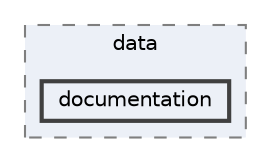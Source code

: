 digraph "apps/cluster/app_tests/unit/data/documentation"
{
 // LATEX_PDF_SIZE
  bgcolor="transparent";
  edge [fontname=Helvetica,fontsize=10,labelfontname=Helvetica,labelfontsize=10];
  node [fontname=Helvetica,fontsize=10,shape=box,height=0.2,width=0.4];
  compound=true
  subgraph clusterdir_8b3c3c8e6d2f27c593cd3cddd9b6e0e6 {
    graph [ bgcolor="#ecf0f7", pencolor="grey50", label="data", fontname=Helvetica,fontsize=10 style="filled,dashed", URL="dir_8b3c3c8e6d2f27c593cd3cddd9b6e0e6.html",tooltip=""]
  dir_19db0870bc9a170b463f6132c65c883b [label="documentation", fillcolor="#ecf0f7", color="grey25", style="filled,bold", URL="dir_19db0870bc9a170b463f6132c65c883b.html",tooltip=""];
  }
}
